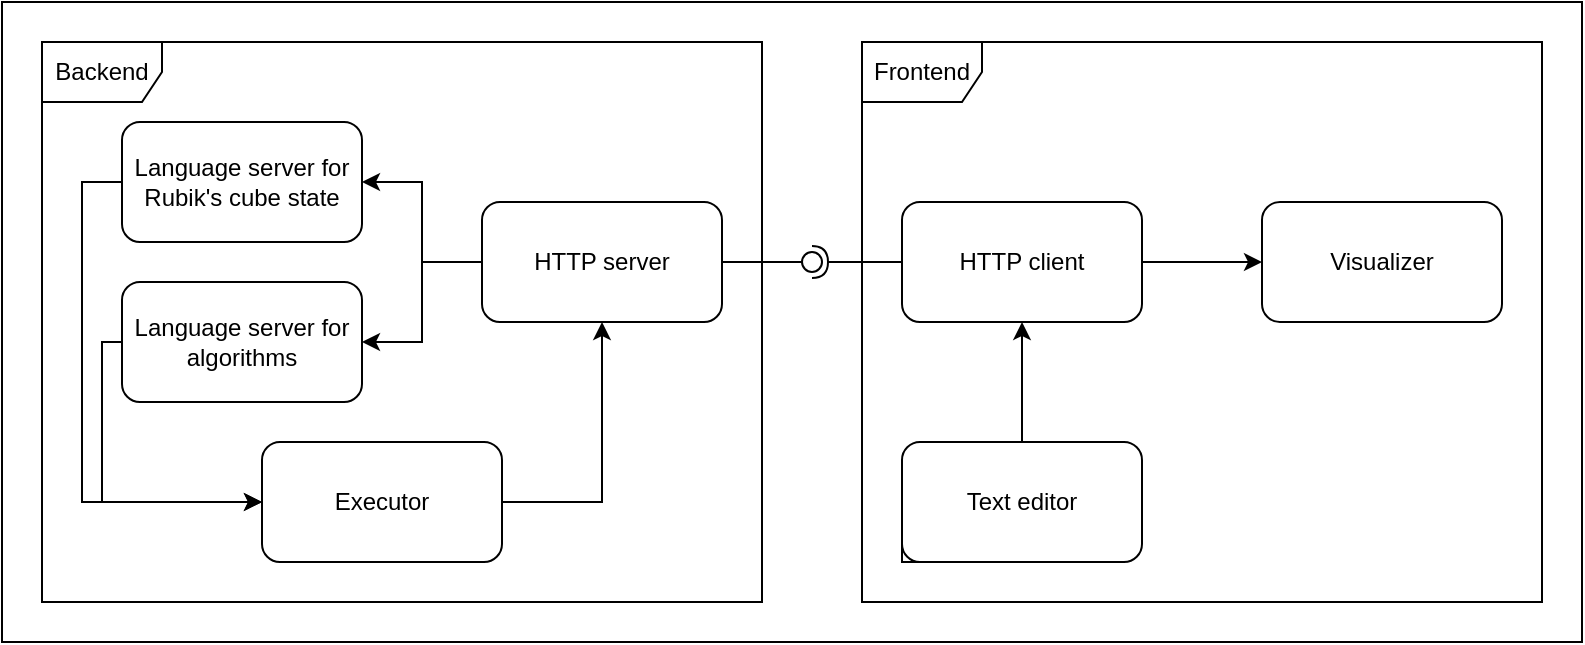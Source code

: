 <mxfile version="21.3.0" type="device">
  <diagram name="Page-1" id="pldhK5oKOvPfqw3DDmJA">
    <mxGraphModel dx="1434" dy="764" grid="1" gridSize="10" guides="1" tooltips="1" connect="1" arrows="1" fold="1" page="1" pageScale="1" pageWidth="1100" pageHeight="850" background="#ffffff" math="0" shadow="0">
      <root>
        <mxCell id="0" />
        <mxCell id="1" parent="0" />
        <mxCell id="abvXYZA1BCJk_wj-gQqE-22" value="" style="rounded=0;whiteSpace=wrap;html=1;gradientColor=none;fillColor=none;" parent="1" vertex="1">
          <mxGeometry width="790" height="320" as="geometry" />
        </mxCell>
        <mxCell id="abvXYZA1BCJk_wj-gQqE-1" value="Backend" style="shape=umlFrame;whiteSpace=wrap;html=1;pointerEvents=0;" parent="1" vertex="1">
          <mxGeometry x="20" y="20" width="360" height="280" as="geometry" />
        </mxCell>
        <mxCell id="abvXYZA1BCJk_wj-gQqE-6" style="rounded=0;orthogonalLoop=1;jettySize=auto;html=1;exitX=0;exitY=0.5;exitDx=0;exitDy=0;entryX=1;entryY=0.5;entryDx=0;entryDy=0;edgeStyle=orthogonalEdgeStyle;" parent="1" source="abvXYZA1BCJk_wj-gQqE-2" target="abvXYZA1BCJk_wj-gQqE-3" edge="1">
          <mxGeometry relative="1" as="geometry" />
        </mxCell>
        <mxCell id="abvXYZA1BCJk_wj-gQqE-7" style="edgeStyle=orthogonalEdgeStyle;rounded=0;orthogonalLoop=1;jettySize=auto;html=1;exitX=0;exitY=0.5;exitDx=0;exitDy=0;entryX=1;entryY=0.5;entryDx=0;entryDy=0;" parent="1" source="abvXYZA1BCJk_wj-gQqE-2" target="abvXYZA1BCJk_wj-gQqE-4" edge="1">
          <mxGeometry relative="1" as="geometry" />
        </mxCell>
        <mxCell id="abvXYZA1BCJk_wj-gQqE-2" value="HTTP server" style="rounded=1;whiteSpace=wrap;html=1;" parent="1" vertex="1">
          <mxGeometry x="240" y="100" width="120" height="60" as="geometry" />
        </mxCell>
        <mxCell id="abvXYZA1BCJk_wj-gQqE-8" style="edgeStyle=orthogonalEdgeStyle;rounded=0;orthogonalLoop=1;jettySize=auto;html=1;exitX=0;exitY=0.5;exitDx=0;exitDy=0;entryX=0;entryY=0.5;entryDx=0;entryDy=0;" parent="1" source="abvXYZA1BCJk_wj-gQqE-3" target="abvXYZA1BCJk_wj-gQqE-5" edge="1">
          <mxGeometry relative="1" as="geometry" />
        </mxCell>
        <mxCell id="abvXYZA1BCJk_wj-gQqE-3" value="Language server for Rubik&#39;s cube state" style="rounded=1;whiteSpace=wrap;html=1;" parent="1" vertex="1">
          <mxGeometry x="60" y="60" width="120" height="60" as="geometry" />
        </mxCell>
        <mxCell id="abvXYZA1BCJk_wj-gQqE-9" style="edgeStyle=orthogonalEdgeStyle;rounded=0;orthogonalLoop=1;jettySize=auto;html=1;exitX=0;exitY=0.5;exitDx=0;exitDy=0;entryX=0;entryY=0.5;entryDx=0;entryDy=0;" parent="1" source="abvXYZA1BCJk_wj-gQqE-4" target="abvXYZA1BCJk_wj-gQqE-5" edge="1">
          <mxGeometry relative="1" as="geometry">
            <mxPoint x="510" y="570" as="targetPoint" />
            <Array as="points">
              <mxPoint x="50" y="170" />
              <mxPoint x="50" y="250" />
            </Array>
          </mxGeometry>
        </mxCell>
        <mxCell id="abvXYZA1BCJk_wj-gQqE-4" value="Language server for algorithms" style="rounded=1;whiteSpace=wrap;html=1;" parent="1" vertex="1">
          <mxGeometry x="60" y="140" width="120" height="60" as="geometry" />
        </mxCell>
        <mxCell id="abvXYZA1BCJk_wj-gQqE-10" style="edgeStyle=orthogonalEdgeStyle;rounded=0;orthogonalLoop=1;jettySize=auto;html=1;exitX=1;exitY=0.5;exitDx=0;exitDy=0;entryX=0.5;entryY=1;entryDx=0;entryDy=0;" parent="1" source="abvXYZA1BCJk_wj-gQqE-5" target="abvXYZA1BCJk_wj-gQqE-2" edge="1">
          <mxGeometry relative="1" as="geometry" />
        </mxCell>
        <mxCell id="abvXYZA1BCJk_wj-gQqE-5" value="Executor" style="rounded=1;whiteSpace=wrap;html=1;" parent="1" vertex="1">
          <mxGeometry x="130" y="220" width="120" height="60" as="geometry" />
        </mxCell>
        <mxCell id="abvXYZA1BCJk_wj-gQqE-12" value="Frontend" style="shape=umlFrame;whiteSpace=wrap;html=1;pointerEvents=0;" parent="1" vertex="1">
          <mxGeometry x="430" y="20" width="340" height="280" as="geometry" />
        </mxCell>
        <mxCell id="abvXYZA1BCJk_wj-gQqE-13" value="Visualizer" style="rounded=1;whiteSpace=wrap;html=1;" parent="1" vertex="1">
          <mxGeometry x="630" y="100" width="120" height="60" as="geometry" />
        </mxCell>
        <mxCell id="abvXYZA1BCJk_wj-gQqE-20" style="edgeStyle=orthogonalEdgeStyle;rounded=0;orthogonalLoop=1;jettySize=auto;html=1;exitX=0;exitY=0.5;exitDx=0;exitDy=0;entryX=0.5;entryY=1;entryDx=0;entryDy=0;" parent="1" source="abvXYZA1BCJk_wj-gQqE-14" target="abvXYZA1BCJk_wj-gQqE-15" edge="1">
          <mxGeometry relative="1" as="geometry">
            <Array as="points">
              <mxPoint x="510" y="280" />
            </Array>
          </mxGeometry>
        </mxCell>
        <mxCell id="abvXYZA1BCJk_wj-gQqE-14" value="Text editor" style="rounded=1;whiteSpace=wrap;html=1;" parent="1" vertex="1">
          <mxGeometry x="450" y="220" width="120" height="60" as="geometry" />
        </mxCell>
        <mxCell id="abvXYZA1BCJk_wj-gQqE-21" style="edgeStyle=orthogonalEdgeStyle;rounded=0;orthogonalLoop=1;jettySize=auto;html=1;exitX=1;exitY=0.5;exitDx=0;exitDy=0;" parent="1" source="abvXYZA1BCJk_wj-gQqE-15" target="abvXYZA1BCJk_wj-gQqE-13" edge="1">
          <mxGeometry relative="1" as="geometry" />
        </mxCell>
        <mxCell id="abvXYZA1BCJk_wj-gQqE-15" value="HTTP client&lt;br&gt;" style="rounded=1;whiteSpace=wrap;html=1;" parent="1" vertex="1">
          <mxGeometry x="450" y="100" width="120" height="60" as="geometry" />
        </mxCell>
        <mxCell id="abvXYZA1BCJk_wj-gQqE-16" value="" style="rounded=0;orthogonalLoop=1;jettySize=auto;html=1;endArrow=none;endFill=0;sketch=0;sourcePerimeterSpacing=0;targetPerimeterSpacing=0;exitX=1;exitY=0.5;exitDx=0;exitDy=0;" parent="1" source="abvXYZA1BCJk_wj-gQqE-2" target="abvXYZA1BCJk_wj-gQqE-18" edge="1">
          <mxGeometry relative="1" as="geometry">
            <mxPoint x="530" y="365" as="sourcePoint" />
          </mxGeometry>
        </mxCell>
        <mxCell id="abvXYZA1BCJk_wj-gQqE-17" value="" style="rounded=0;orthogonalLoop=1;jettySize=auto;html=1;endArrow=halfCircle;endFill=0;entryX=0.5;entryY=0.5;endSize=6;strokeWidth=1;sketch=0;exitX=0;exitY=0.5;exitDx=0;exitDy=0;" parent="1" source="abvXYZA1BCJk_wj-gQqE-15" target="abvXYZA1BCJk_wj-gQqE-18" edge="1">
          <mxGeometry relative="1" as="geometry">
            <mxPoint x="570" y="365" as="sourcePoint" />
          </mxGeometry>
        </mxCell>
        <mxCell id="abvXYZA1BCJk_wj-gQqE-18" value="" style="ellipse;whiteSpace=wrap;html=1;align=center;aspect=fixed;resizable=0;points=[];outlineConnect=0;sketch=0;" parent="1" vertex="1">
          <mxGeometry x="400" y="125" width="10" height="10" as="geometry" />
        </mxCell>
      </root>
    </mxGraphModel>
  </diagram>
</mxfile>
